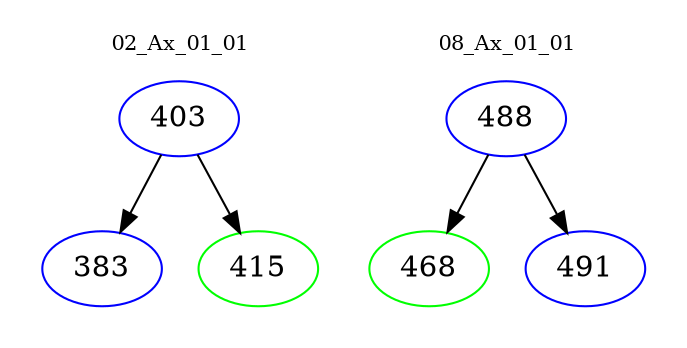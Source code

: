 digraph{
subgraph cluster_0 {
color = white
label = "02_Ax_01_01";
fontsize=10;
T0_403 [label="403", color="blue"]
T0_403 -> T0_383 [color="black"]
T0_383 [label="383", color="blue"]
T0_403 -> T0_415 [color="black"]
T0_415 [label="415", color="green"]
}
subgraph cluster_1 {
color = white
label = "08_Ax_01_01";
fontsize=10;
T1_488 [label="488", color="blue"]
T1_488 -> T1_468 [color="black"]
T1_468 [label="468", color="green"]
T1_488 -> T1_491 [color="black"]
T1_491 [label="491", color="blue"]
}
}
